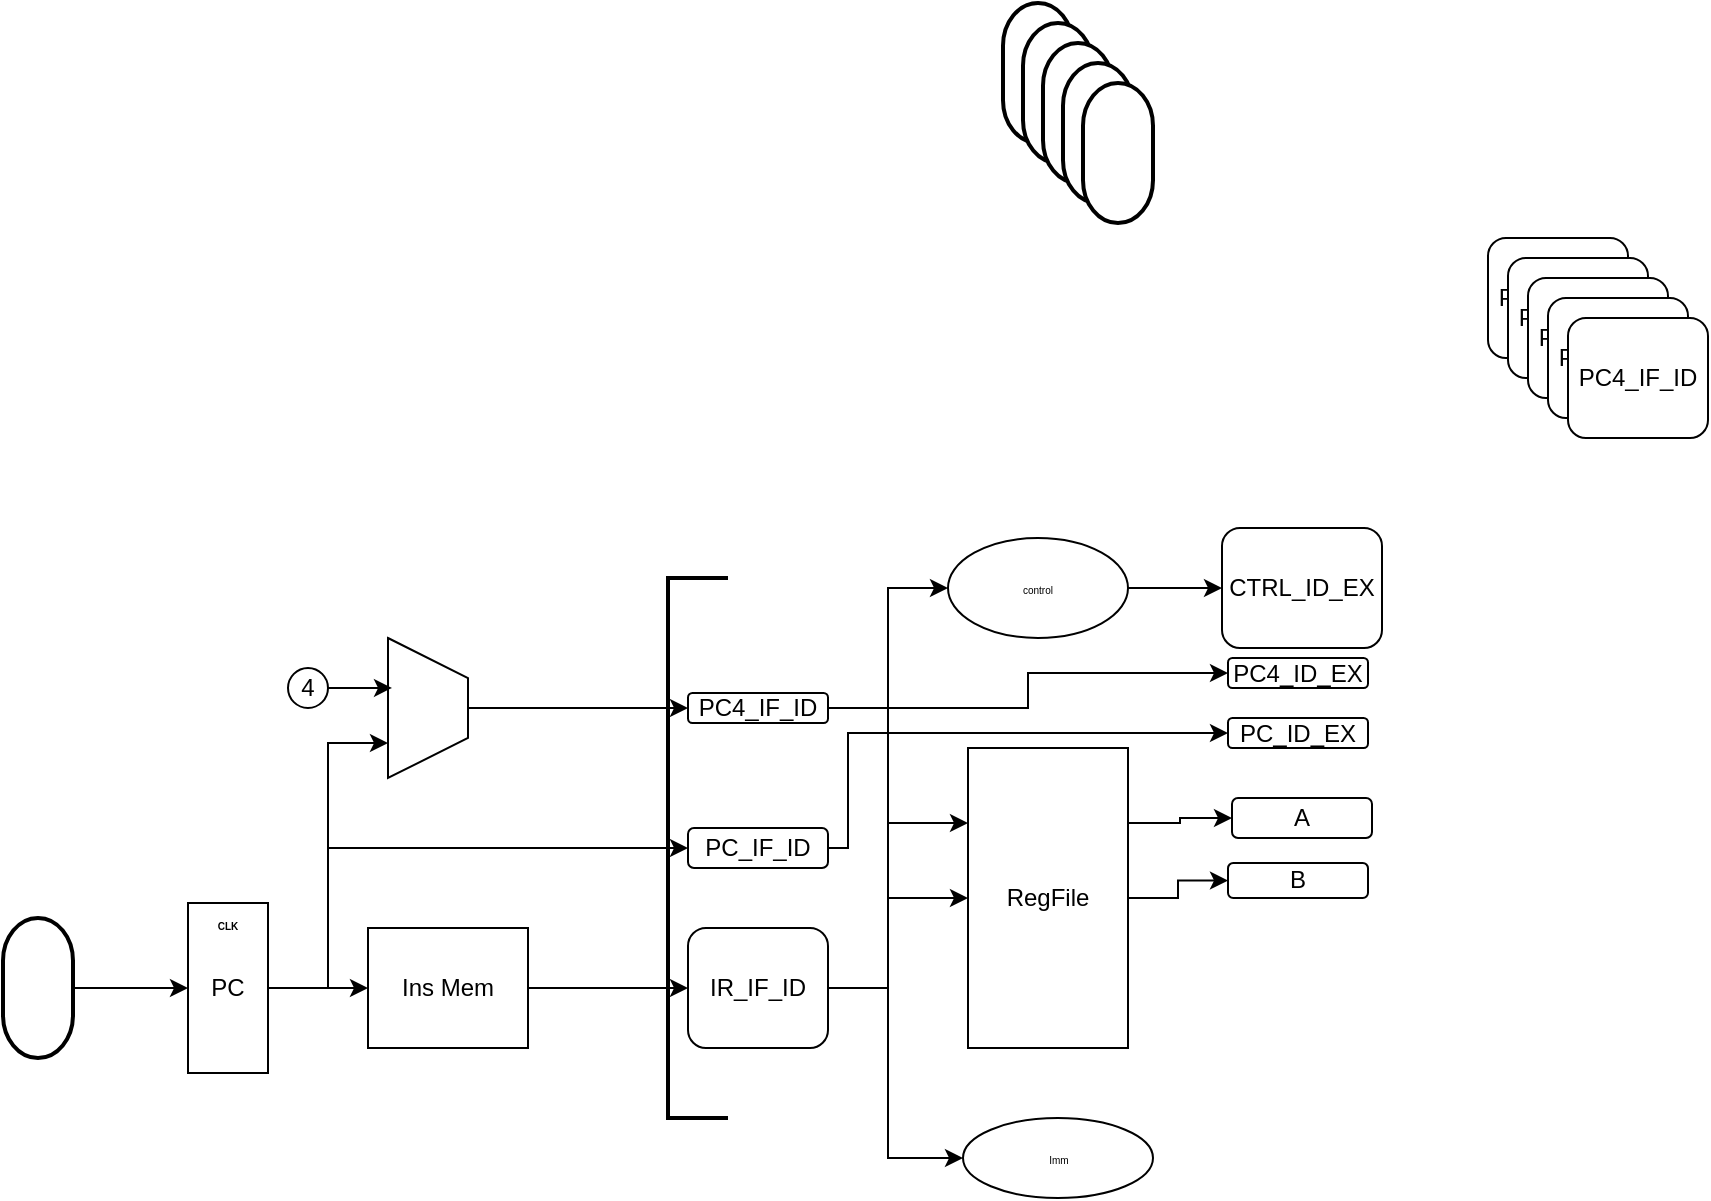 <mxfile version="14.6.13" type="github">
  <diagram id="iIHYUd3_f0RwSLK5Qi1C" name="Page-1">
    <mxGraphModel dx="865" dy="457" grid="1" gridSize="10" guides="1" tooltips="1" connect="1" arrows="1" fold="1" page="1" pageScale="1" pageWidth="1654" pageHeight="2336" math="0" shadow="0">
      <root>
        <mxCell id="0" />
        <mxCell id="1" parent="0" />
        <mxCell id="OzW8gkyC8wNDTE9PfF5A-3" style="edgeStyle=orthogonalEdgeStyle;rounded=0;orthogonalLoop=1;jettySize=auto;html=1;exitX=1;exitY=0.5;exitDx=0;exitDy=0;entryX=0;entryY=0.5;entryDx=0;entryDy=0;" edge="1" parent="1" source="OzW8gkyC8wNDTE9PfF5A-1" target="OzW8gkyC8wNDTE9PfF5A-2">
          <mxGeometry relative="1" as="geometry" />
        </mxCell>
        <mxCell id="OzW8gkyC8wNDTE9PfF5A-16" style="edgeStyle=orthogonalEdgeStyle;rounded=0;orthogonalLoop=1;jettySize=auto;html=1;exitX=1;exitY=0.5;exitDx=0;exitDy=0;entryX=0;entryY=0.5;entryDx=0;entryDy=0;" edge="1" parent="1" source="OzW8gkyC8wNDTE9PfF5A-1" target="OzW8gkyC8wNDTE9PfF5A-12">
          <mxGeometry relative="1" as="geometry">
            <Array as="points">
              <mxPoint x="300" y="635" />
              <mxPoint x="300" y="565" />
            </Array>
          </mxGeometry>
        </mxCell>
        <mxCell id="OzW8gkyC8wNDTE9PfF5A-19" style="edgeStyle=orthogonalEdgeStyle;rounded=0;orthogonalLoop=1;jettySize=auto;html=1;exitX=1;exitY=0.5;exitDx=0;exitDy=0;entryX=0.75;entryY=1;entryDx=0;entryDy=0;" edge="1" parent="1" source="OzW8gkyC8wNDTE9PfF5A-1" target="OzW8gkyC8wNDTE9PfF5A-17">
          <mxGeometry relative="1" as="geometry" />
        </mxCell>
        <mxCell id="OzW8gkyC8wNDTE9PfF5A-1" value="PC" style="rounded=0;whiteSpace=wrap;html=1;" vertex="1" parent="1">
          <mxGeometry x="230" y="592.5" width="40" height="85" as="geometry" />
        </mxCell>
        <mxCell id="OzW8gkyC8wNDTE9PfF5A-15" style="edgeStyle=orthogonalEdgeStyle;rounded=0;orthogonalLoop=1;jettySize=auto;html=1;exitX=1;exitY=0.5;exitDx=0;exitDy=0;entryX=0;entryY=0.5;entryDx=0;entryDy=0;" edge="1" parent="1" source="OzW8gkyC8wNDTE9PfF5A-2" target="OzW8gkyC8wNDTE9PfF5A-11">
          <mxGeometry relative="1" as="geometry" />
        </mxCell>
        <mxCell id="OzW8gkyC8wNDTE9PfF5A-2" value="Ins Mem" style="rounded=0;whiteSpace=wrap;html=1;" vertex="1" parent="1">
          <mxGeometry x="320" y="605" width="80" height="60" as="geometry" />
        </mxCell>
        <mxCell id="OzW8gkyC8wNDTE9PfF5A-73" style="edgeStyle=orthogonalEdgeStyle;rounded=0;orthogonalLoop=1;jettySize=auto;html=1;entryX=0;entryY=0.5;entryDx=0;entryDy=0;fontSize=5;" edge="1" parent="1" source="OzW8gkyC8wNDTE9PfF5A-12" target="OzW8gkyC8wNDTE9PfF5A-71">
          <mxGeometry relative="1" as="geometry">
            <Array as="points">
              <mxPoint x="560" y="565" />
              <mxPoint x="560" y="508" />
            </Array>
          </mxGeometry>
        </mxCell>
        <mxCell id="OzW8gkyC8wNDTE9PfF5A-12" value="PC_IF_ID" style="rounded=1;whiteSpace=wrap;html=1;" vertex="1" parent="1">
          <mxGeometry x="480" y="555" width="70" height="20" as="geometry" />
        </mxCell>
        <mxCell id="OzW8gkyC8wNDTE9PfF5A-74" style="edgeStyle=orthogonalEdgeStyle;rounded=0;orthogonalLoop=1;jettySize=auto;html=1;exitX=1;exitY=0.5;exitDx=0;exitDy=0;entryX=0;entryY=0.5;entryDx=0;entryDy=0;fontSize=5;" edge="1" parent="1" source="OzW8gkyC8wNDTE9PfF5A-13" target="OzW8gkyC8wNDTE9PfF5A-70">
          <mxGeometry relative="1" as="geometry" />
        </mxCell>
        <mxCell id="OzW8gkyC8wNDTE9PfF5A-13" value="PC4_IF_ID" style="rounded=1;whiteSpace=wrap;html=1;" vertex="1" parent="1">
          <mxGeometry x="480" y="487.5" width="70" height="15" as="geometry" />
        </mxCell>
        <mxCell id="OzW8gkyC8wNDTE9PfF5A-18" style="edgeStyle=orthogonalEdgeStyle;rounded=0;orthogonalLoop=1;jettySize=auto;html=1;entryX=0;entryY=0.5;entryDx=0;entryDy=0;" edge="1" parent="1" source="OzW8gkyC8wNDTE9PfF5A-17" target="OzW8gkyC8wNDTE9PfF5A-13">
          <mxGeometry relative="1" as="geometry" />
        </mxCell>
        <mxCell id="OzW8gkyC8wNDTE9PfF5A-17" value="" style="shape=trapezoid;perimeter=trapezoidPerimeter;whiteSpace=wrap;html=1;fixedSize=1;direction=south;" vertex="1" parent="1">
          <mxGeometry x="330" y="460" width="40" height="70" as="geometry" />
        </mxCell>
        <mxCell id="OzW8gkyC8wNDTE9PfF5A-25" style="edgeStyle=orthogonalEdgeStyle;rounded=0;orthogonalLoop=1;jettySize=auto;html=1;entryX=0.357;entryY=0.95;entryDx=0;entryDy=0;entryPerimeter=0;" edge="1" parent="1" source="OzW8gkyC8wNDTE9PfF5A-22" target="OzW8gkyC8wNDTE9PfF5A-17">
          <mxGeometry relative="1" as="geometry" />
        </mxCell>
        <mxCell id="OzW8gkyC8wNDTE9PfF5A-22" value="4" style="ellipse;whiteSpace=wrap;html=1;aspect=fixed;" vertex="1" parent="1">
          <mxGeometry x="280" y="475" width="20" height="20" as="geometry" />
        </mxCell>
        <mxCell id="OzW8gkyC8wNDTE9PfF5A-36" style="edgeStyle=orthogonalEdgeStyle;rounded=0;orthogonalLoop=1;jettySize=auto;html=1;exitX=0.5;exitY=0;exitDx=0;exitDy=0;exitPerimeter=0;" edge="1" parent="1" source="OzW8gkyC8wNDTE9PfF5A-27" target="OzW8gkyC8wNDTE9PfF5A-1">
          <mxGeometry relative="1" as="geometry" />
        </mxCell>
        <mxCell id="OzW8gkyC8wNDTE9PfF5A-27" value="" style="strokeWidth=2;html=1;shape=mxgraph.flowchart.terminator;whiteSpace=wrap;rotation=90;" vertex="1" parent="1">
          <mxGeometry x="120" y="617.5" width="70" height="35" as="geometry" />
        </mxCell>
        <mxCell id="OzW8gkyC8wNDTE9PfF5A-28" value="" style="strokeWidth=2;html=1;shape=mxgraph.flowchart.terminator;whiteSpace=wrap;rotation=90;" vertex="1" parent="1">
          <mxGeometry x="620" y="160" width="70" height="35" as="geometry" />
        </mxCell>
        <mxCell id="OzW8gkyC8wNDTE9PfF5A-32" value="" style="strokeWidth=2;html=1;shape=mxgraph.flowchart.terminator;whiteSpace=wrap;rotation=90;" vertex="1" parent="1">
          <mxGeometry x="630" y="170" width="70" height="35" as="geometry" />
        </mxCell>
        <mxCell id="OzW8gkyC8wNDTE9PfF5A-33" value="" style="strokeWidth=2;html=1;shape=mxgraph.flowchart.terminator;whiteSpace=wrap;rotation=90;" vertex="1" parent="1">
          <mxGeometry x="640" y="180" width="70" height="35" as="geometry" />
        </mxCell>
        <mxCell id="OzW8gkyC8wNDTE9PfF5A-34" value="" style="strokeWidth=2;html=1;shape=mxgraph.flowchart.terminator;whiteSpace=wrap;rotation=90;" vertex="1" parent="1">
          <mxGeometry x="650" y="190" width="70" height="35" as="geometry" />
        </mxCell>
        <mxCell id="OzW8gkyC8wNDTE9PfF5A-35" value="" style="strokeWidth=2;html=1;shape=mxgraph.flowchart.terminator;whiteSpace=wrap;rotation=90;" vertex="1" parent="1">
          <mxGeometry x="660" y="200" width="70" height="35" as="geometry" />
        </mxCell>
        <mxCell id="OzW8gkyC8wNDTE9PfF5A-68" style="edgeStyle=orthogonalEdgeStyle;rounded=0;orthogonalLoop=1;jettySize=auto;html=1;exitX=1;exitY=0.25;exitDx=0;exitDy=0;entryX=0;entryY=0.5;entryDx=0;entryDy=0;fontSize=5;" edge="1" parent="1" source="OzW8gkyC8wNDTE9PfF5A-41" target="OzW8gkyC8wNDTE9PfF5A-66">
          <mxGeometry relative="1" as="geometry" />
        </mxCell>
        <mxCell id="OzW8gkyC8wNDTE9PfF5A-69" style="edgeStyle=orthogonalEdgeStyle;rounded=0;orthogonalLoop=1;jettySize=auto;html=1;exitX=1;exitY=0.5;exitDx=0;exitDy=0;fontSize=5;" edge="1" parent="1" source="OzW8gkyC8wNDTE9PfF5A-41" target="OzW8gkyC8wNDTE9PfF5A-65">
          <mxGeometry relative="1" as="geometry" />
        </mxCell>
        <mxCell id="OzW8gkyC8wNDTE9PfF5A-41" value="RegFile" style="rounded=0;whiteSpace=wrap;html=1;" vertex="1" parent="1">
          <mxGeometry x="620" y="515" width="80" height="150" as="geometry" />
        </mxCell>
        <mxCell id="OzW8gkyC8wNDTE9PfF5A-44" value="" style="group" vertex="1" connectable="0" parent="1">
          <mxGeometry x="480" y="605" width="70" height="60" as="geometry" />
        </mxCell>
        <mxCell id="OzW8gkyC8wNDTE9PfF5A-11" value="IR_IF_ID" style="rounded=1;whiteSpace=wrap;html=1;" vertex="1" parent="OzW8gkyC8wNDTE9PfF5A-44">
          <mxGeometry width="70" height="60" as="geometry" />
        </mxCell>
        <mxCell id="OzW8gkyC8wNDTE9PfF5A-49" value="&lt;b&gt;CLK&lt;/b&gt;" style="text;html=1;strokeColor=none;fillColor=none;align=center;verticalAlign=middle;whiteSpace=wrap;rounded=0;fontSize=5;" vertex="1" parent="1">
          <mxGeometry x="230" y="592.5" width="40" height="20" as="geometry" />
        </mxCell>
        <mxCell id="OzW8gkyC8wNDTE9PfF5A-50" value="" style="strokeWidth=2;html=1;shape=mxgraph.flowchart.annotation_1;align=left;pointerEvents=1;fontSize=5;" vertex="1" parent="1">
          <mxGeometry x="470" y="430" width="30" height="270" as="geometry" />
        </mxCell>
        <mxCell id="OzW8gkyC8wNDTE9PfF5A-51" style="edgeStyle=orthogonalEdgeStyle;rounded=0;orthogonalLoop=1;jettySize=auto;html=1;entryX=0;entryY=0.25;entryDx=0;entryDy=0;fontSize=5;" edge="1" parent="1" source="OzW8gkyC8wNDTE9PfF5A-11" target="OzW8gkyC8wNDTE9PfF5A-41">
          <mxGeometry relative="1" as="geometry">
            <Array as="points">
              <mxPoint x="580" y="635" />
              <mxPoint x="580" y="553" />
            </Array>
          </mxGeometry>
        </mxCell>
        <mxCell id="OzW8gkyC8wNDTE9PfF5A-52" style="edgeStyle=orthogonalEdgeStyle;rounded=0;orthogonalLoop=1;jettySize=auto;html=1;fontSize=5;" edge="1" parent="1" source="OzW8gkyC8wNDTE9PfF5A-11" target="OzW8gkyC8wNDTE9PfF5A-41">
          <mxGeometry relative="1" as="geometry">
            <Array as="points">
              <mxPoint x="580" y="635" />
              <mxPoint x="580" y="590" />
            </Array>
          </mxGeometry>
        </mxCell>
        <mxCell id="OzW8gkyC8wNDTE9PfF5A-75" style="edgeStyle=orthogonalEdgeStyle;rounded=0;orthogonalLoop=1;jettySize=auto;html=1;entryX=0;entryY=0.5;entryDx=0;entryDy=0;fontSize=5;" edge="1" parent="1" source="OzW8gkyC8wNDTE9PfF5A-53" target="OzW8gkyC8wNDTE9PfF5A-64">
          <mxGeometry relative="1" as="geometry" />
        </mxCell>
        <mxCell id="OzW8gkyC8wNDTE9PfF5A-53" value="control" style="ellipse;whiteSpace=wrap;html=1;fontSize=5;" vertex="1" parent="1">
          <mxGeometry x="610" y="410" width="90" height="50" as="geometry" />
        </mxCell>
        <mxCell id="OzW8gkyC8wNDTE9PfF5A-54" style="edgeStyle=orthogonalEdgeStyle;rounded=0;orthogonalLoop=1;jettySize=auto;html=1;entryX=0;entryY=0.5;entryDx=0;entryDy=0;fontSize=5;" edge="1" parent="1" source="OzW8gkyC8wNDTE9PfF5A-11" target="OzW8gkyC8wNDTE9PfF5A-53">
          <mxGeometry relative="1" as="geometry" />
        </mxCell>
        <mxCell id="OzW8gkyC8wNDTE9PfF5A-55" value="Imm" style="ellipse;whiteSpace=wrap;html=1;fontSize=5;" vertex="1" parent="1">
          <mxGeometry x="617.5" y="700" width="95" height="40" as="geometry" />
        </mxCell>
        <mxCell id="OzW8gkyC8wNDTE9PfF5A-56" style="edgeStyle=orthogonalEdgeStyle;rounded=0;orthogonalLoop=1;jettySize=auto;html=1;entryX=0;entryY=0.5;entryDx=0;entryDy=0;fontSize=5;" edge="1" parent="1" source="OzW8gkyC8wNDTE9PfF5A-11" target="OzW8gkyC8wNDTE9PfF5A-55">
          <mxGeometry relative="1" as="geometry">
            <Array as="points">
              <mxPoint x="580" y="635" />
              <mxPoint x="580" y="720" />
            </Array>
          </mxGeometry>
        </mxCell>
        <mxCell id="OzW8gkyC8wNDTE9PfF5A-57" value="PC4_IF_ID" style="rounded=1;whiteSpace=wrap;html=1;" vertex="1" parent="1">
          <mxGeometry x="880" y="260" width="70" height="60" as="geometry" />
        </mxCell>
        <mxCell id="OzW8gkyC8wNDTE9PfF5A-59" value="PC4_IF_ID" style="rounded=1;whiteSpace=wrap;html=1;" vertex="1" parent="1">
          <mxGeometry x="890" y="270" width="70" height="60" as="geometry" />
        </mxCell>
        <mxCell id="OzW8gkyC8wNDTE9PfF5A-60" value="PC4_IF_ID" style="rounded=1;whiteSpace=wrap;html=1;" vertex="1" parent="1">
          <mxGeometry x="900" y="280" width="70" height="60" as="geometry" />
        </mxCell>
        <mxCell id="OzW8gkyC8wNDTE9PfF5A-61" value="PC4_IF_ID" style="rounded=1;whiteSpace=wrap;html=1;" vertex="1" parent="1">
          <mxGeometry x="910" y="290" width="70" height="60" as="geometry" />
        </mxCell>
        <mxCell id="OzW8gkyC8wNDTE9PfF5A-63" value="PC4_IF_ID" style="rounded=1;whiteSpace=wrap;html=1;" vertex="1" parent="1">
          <mxGeometry x="920" y="300" width="70" height="60" as="geometry" />
        </mxCell>
        <mxCell id="OzW8gkyC8wNDTE9PfF5A-64" value="CTRL_ID_EX" style="rounded=1;whiteSpace=wrap;html=1;" vertex="1" parent="1">
          <mxGeometry x="747" y="405" width="80" height="60" as="geometry" />
        </mxCell>
        <mxCell id="OzW8gkyC8wNDTE9PfF5A-65" value="B" style="rounded=1;whiteSpace=wrap;html=1;" vertex="1" parent="1">
          <mxGeometry x="750" y="572.5" width="70" height="17.5" as="geometry" />
        </mxCell>
        <mxCell id="OzW8gkyC8wNDTE9PfF5A-66" value="A" style="rounded=1;whiteSpace=wrap;html=1;" vertex="1" parent="1">
          <mxGeometry x="752" y="540" width="70" height="20" as="geometry" />
        </mxCell>
        <mxCell id="OzW8gkyC8wNDTE9PfF5A-70" value="PC4_ID_EX" style="rounded=1;whiteSpace=wrap;html=1;" vertex="1" parent="1">
          <mxGeometry x="750" y="470" width="70" height="15" as="geometry" />
        </mxCell>
        <mxCell id="OzW8gkyC8wNDTE9PfF5A-71" value="PC_ID_EX" style="rounded=1;whiteSpace=wrap;html=1;" vertex="1" parent="1">
          <mxGeometry x="750" y="500" width="70" height="15" as="geometry" />
        </mxCell>
      </root>
    </mxGraphModel>
  </diagram>
</mxfile>
